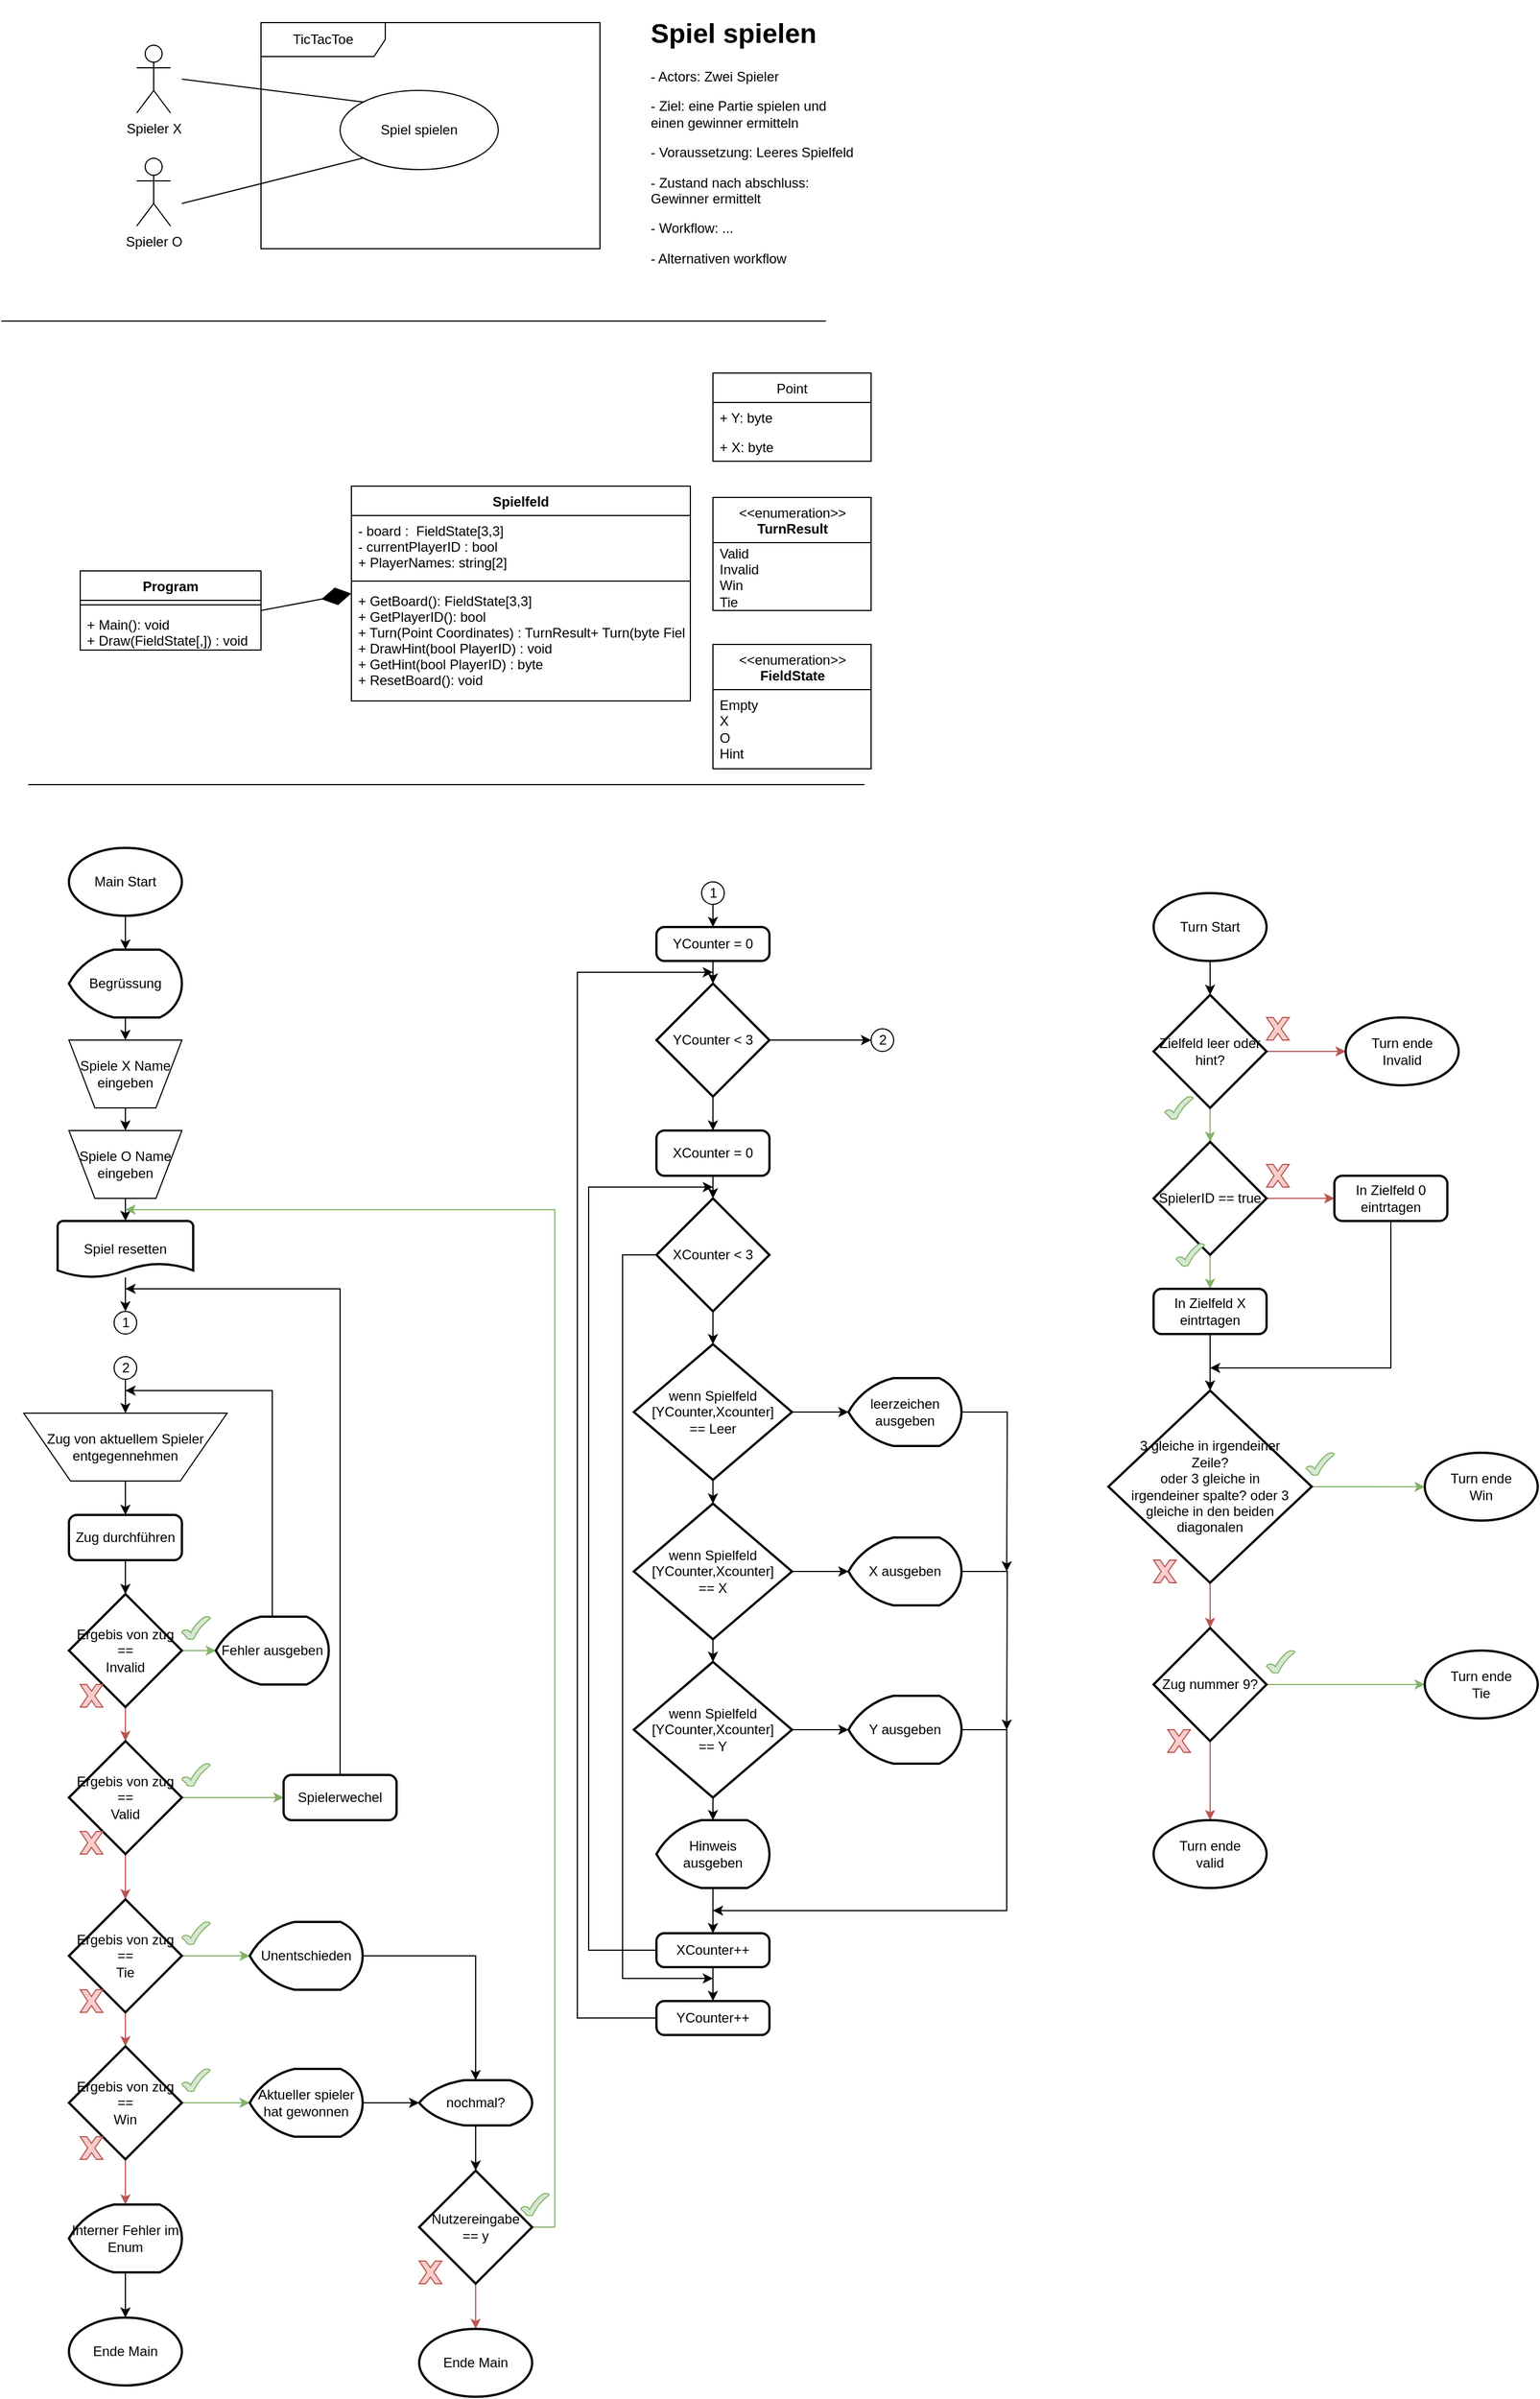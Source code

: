 <mxfile version="13.9.6"><diagram id="izTkv-uJZUSmQi6vygFq" name="Page-1"><mxGraphModel dx="1008" dy="560" grid="1" gridSize="10" guides="1" tooltips="1" connect="1" arrows="1" fold="1" page="1" pageScale="1" pageWidth="827" pageHeight="1169" math="0" shadow="0"><root><mxCell id="0"/><mxCell id="1" parent="0"/><mxCell id="5mMT7hr04_C-cQ3UeZFV-1" value="TicTacToe" style="shape=umlFrame;whiteSpace=wrap;html=1;width=110;height=30;" vertex="1" parent="1"><mxGeometry x="250" y="50" width="300" height="200" as="geometry"/></mxCell><mxCell id="5mMT7hr04_C-cQ3UeZFV-2" value="Spieler X" style="shape=umlActor;verticalLabelPosition=bottom;verticalAlign=top;html=1;" vertex="1" parent="1"><mxGeometry x="140" y="70" width="30" height="60" as="geometry"/></mxCell><mxCell id="5mMT7hr04_C-cQ3UeZFV-3" value="Spieler O" style="shape=umlActor;verticalLabelPosition=bottom;verticalAlign=top;html=1;" vertex="1" parent="1"><mxGeometry x="140" y="170" width="30" height="60" as="geometry"/></mxCell><mxCell id="5mMT7hr04_C-cQ3UeZFV-4" value="Spiel spielen" style="ellipse;whiteSpace=wrap;html=1;" vertex="1" parent="1"><mxGeometry x="320" y="110" width="140" height="70" as="geometry"/></mxCell><mxCell id="5mMT7hr04_C-cQ3UeZFV-5" value="" style="endArrow=none;html=1;entryX=0;entryY=0;entryDx=0;entryDy=0;" edge="1" parent="1" target="5mMT7hr04_C-cQ3UeZFV-4"><mxGeometry width="50" height="50" relative="1" as="geometry"><mxPoint x="180" y="100" as="sourcePoint"/><mxPoint x="410" y="330" as="targetPoint"/></mxGeometry></mxCell><mxCell id="5mMT7hr04_C-cQ3UeZFV-6" value="" style="endArrow=none;html=1;entryX=0;entryY=1;entryDx=0;entryDy=0;" edge="1" parent="1" target="5mMT7hr04_C-cQ3UeZFV-4"><mxGeometry width="50" height="50" relative="1" as="geometry"><mxPoint x="180" y="210" as="sourcePoint"/><mxPoint x="340.503" y="120.251" as="targetPoint"/></mxGeometry></mxCell><mxCell id="5mMT7hr04_C-cQ3UeZFV-7" value="&lt;h1&gt;Spiel spielen&lt;/h1&gt;&lt;p&gt;- Actors: Zwei Spieler&lt;/p&gt;&lt;p&gt;- Ziel: eine Partie spielen und einen gewinner ermitteln&lt;/p&gt;&lt;p&gt;- Voraussetzung: Leeres Spielfeld&lt;/p&gt;&lt;p&gt;- Zustand nach abschluss: Gewinner ermittelt&lt;/p&gt;&lt;p&gt;- Workflow: ...&lt;/p&gt;&lt;p&gt;- Alternativen workflow&lt;br&gt;&lt;/p&gt;" style="text;html=1;strokeColor=none;fillColor=none;spacing=5;spacingTop=-20;whiteSpace=wrap;overflow=hidden;rounded=0;" vertex="1" parent="1"><mxGeometry x="590" y="40" width="190" height="240" as="geometry"/></mxCell><mxCell id="5mMT7hr04_C-cQ3UeZFV-8" value="" style="line;strokeWidth=1;fillColor=none;align=left;verticalAlign=middle;spacingTop=-1;spacingLeft=3;spacingRight=3;rotatable=0;labelPosition=right;points=[];portConstraint=eastwest;" vertex="1" parent="1"><mxGeometry x="20" y="310" width="730" height="8" as="geometry"/></mxCell><mxCell id="5mMT7hr04_C-cQ3UeZFV-13" value="Spielfeld" style="swimlane;fontStyle=1;align=center;verticalAlign=top;childLayout=stackLayout;horizontal=1;startSize=26;horizontalStack=0;resizeParent=1;resizeParentMax=0;resizeLast=0;collapsible=1;marginBottom=0;" vertex="1" parent="1"><mxGeometry x="330" y="460" width="300" height="190" as="geometry"/></mxCell><mxCell id="5mMT7hr04_C-cQ3UeZFV-14" value="- board :  FieldState[3,3]&#xA;- currentPlayerID : bool&#xA;+ PlayerNames: string[2]&#xA;" style="text;strokeColor=none;fillColor=none;align=left;verticalAlign=top;spacingLeft=4;spacingRight=4;overflow=hidden;rotatable=0;points=[[0,0.5],[1,0.5]];portConstraint=eastwest;" vertex="1" parent="5mMT7hr04_C-cQ3UeZFV-13"><mxGeometry y="26" width="300" height="54" as="geometry"/></mxCell><mxCell id="5mMT7hr04_C-cQ3UeZFV-15" value="" style="line;strokeWidth=1;fillColor=none;align=left;verticalAlign=middle;spacingTop=-1;spacingLeft=3;spacingRight=3;rotatable=0;labelPosition=right;points=[];portConstraint=eastwest;" vertex="1" parent="5mMT7hr04_C-cQ3UeZFV-13"><mxGeometry y="80" width="300" height="8" as="geometry"/></mxCell><mxCell id="5mMT7hr04_C-cQ3UeZFV-16" value="+ GetBoard(): FieldState[3,3]&#xA;+ GetPlayerID(): bool&#xA;+ Turn(Point Coordinates) : TurnResult+ Turn(byte FieldNumber)  : TurnResult&#xA;+ DrawHint(bool PlayerID) : void&#xA;+ GetHint(bool PlayerID) : byte&#xA;+ ResetBoard(): void&#xA;" style="text;strokeColor=none;fillColor=none;align=left;verticalAlign=top;spacingLeft=4;spacingRight=4;overflow=hidden;rotatable=0;points=[[0,0.5],[1,0.5]];portConstraint=eastwest;" vertex="1" parent="5mMT7hr04_C-cQ3UeZFV-13"><mxGeometry y="88" width="300" height="102" as="geometry"/></mxCell><mxCell id="5mMT7hr04_C-cQ3UeZFV-17" value="Point" style="swimlane;fontStyle=0;childLayout=stackLayout;horizontal=1;startSize=26;fillColor=none;horizontalStack=0;resizeParent=1;resizeParentMax=0;resizeLast=0;collapsible=1;marginBottom=0;" vertex="1" parent="1"><mxGeometry x="650" y="360" width="140" height="78" as="geometry"/></mxCell><mxCell id="5mMT7hr04_C-cQ3UeZFV-18" value="+ Y: byte" style="text;strokeColor=none;fillColor=none;align=left;verticalAlign=top;spacingLeft=4;spacingRight=4;overflow=hidden;rotatable=0;points=[[0,0.5],[1,0.5]];portConstraint=eastwest;" vertex="1" parent="5mMT7hr04_C-cQ3UeZFV-17"><mxGeometry y="26" width="140" height="26" as="geometry"/></mxCell><mxCell id="5mMT7hr04_C-cQ3UeZFV-20" value="+ X: byte" style="text;strokeColor=none;fillColor=none;align=left;verticalAlign=top;spacingLeft=4;spacingRight=4;overflow=hidden;rotatable=0;points=[[0,0.5],[1,0.5]];portConstraint=eastwest;" vertex="1" parent="5mMT7hr04_C-cQ3UeZFV-17"><mxGeometry y="52" width="140" height="26" as="geometry"/></mxCell><mxCell id="5mMT7hr04_C-cQ3UeZFV-21" value="&amp;lt;&amp;lt;enumeration&amp;gt;&amp;gt;&lt;br&gt;&lt;b&gt;TurnResult&lt;/b&gt;" style="swimlane;fontStyle=0;align=center;verticalAlign=top;childLayout=stackLayout;horizontal=1;startSize=40;horizontalStack=0;resizeParent=1;resizeParentMax=0;resizeLast=0;collapsible=0;marginBottom=0;html=1;" vertex="1" parent="1"><mxGeometry x="650" y="470" width="140" height="100" as="geometry"/></mxCell><mxCell id="5mMT7hr04_C-cQ3UeZFV-22" value="&lt;div&gt;Valid&lt;/div&gt;&lt;div&gt;Invalid&lt;/div&gt;&lt;div&gt;Win&lt;br&gt;&lt;/div&gt;Tie" style="text;html=1;strokeColor=none;fillColor=none;align=left;verticalAlign=middle;spacingLeft=4;spacingRight=4;overflow=hidden;rotatable=0;points=[[0,0.5],[1,0.5]];portConstraint=eastwest;" vertex="1" parent="5mMT7hr04_C-cQ3UeZFV-21"><mxGeometry y="40" width="140" height="60" as="geometry"/></mxCell><mxCell id="5mMT7hr04_C-cQ3UeZFV-23" value="&amp;lt;&amp;lt;enumeration&amp;gt;&amp;gt;&lt;br&gt;&lt;b&gt;FieldState&lt;/b&gt;" style="swimlane;fontStyle=0;align=center;verticalAlign=top;childLayout=stackLayout;horizontal=1;startSize=40;horizontalStack=0;resizeParent=1;resizeParentMax=0;resizeLast=0;collapsible=0;marginBottom=0;html=1;" vertex="1" parent="1"><mxGeometry x="650" y="600" width="140" height="110" as="geometry"/></mxCell><mxCell id="5mMT7hr04_C-cQ3UeZFV-24" value="&lt;div&gt;Empty&lt;/div&gt;&lt;div&gt;X&lt;/div&gt;&lt;div&gt;O&lt;/div&gt;&lt;div&gt;Hint&lt;br&gt;&lt;/div&gt;" style="text;html=1;strokeColor=none;fillColor=none;align=left;verticalAlign=middle;spacingLeft=4;spacingRight=4;overflow=hidden;rotatable=0;points=[[0,0.5],[1,0.5]];portConstraint=eastwest;" vertex="1" parent="5mMT7hr04_C-cQ3UeZFV-23"><mxGeometry y="40" width="140" height="70" as="geometry"/></mxCell><mxCell id="5mMT7hr04_C-cQ3UeZFV-25" value="Program" style="swimlane;fontStyle=1;align=center;verticalAlign=top;childLayout=stackLayout;horizontal=1;startSize=26;horizontalStack=0;resizeParent=1;resizeParentMax=0;resizeLast=0;collapsible=1;marginBottom=0;" vertex="1" parent="1"><mxGeometry x="90" y="535" width="160" height="70" as="geometry"/></mxCell><mxCell id="5mMT7hr04_C-cQ3UeZFV-27" value="" style="line;strokeWidth=1;fillColor=none;align=left;verticalAlign=middle;spacingTop=-1;spacingLeft=3;spacingRight=3;rotatable=0;labelPosition=right;points=[];portConstraint=eastwest;" vertex="1" parent="5mMT7hr04_C-cQ3UeZFV-25"><mxGeometry y="26" width="160" height="8" as="geometry"/></mxCell><mxCell id="5mMT7hr04_C-cQ3UeZFV-28" value="+ Main(): void&#xA;+ Draw(FieldState[,]) : void &#xA;" style="text;strokeColor=none;fillColor=none;align=left;verticalAlign=top;spacingLeft=4;spacingRight=4;overflow=hidden;rotatable=0;points=[[0,0.5],[1,0.5]];portConstraint=eastwest;" vertex="1" parent="5mMT7hr04_C-cQ3UeZFV-25"><mxGeometry y="34" width="160" height="36" as="geometry"/></mxCell><mxCell id="5mMT7hr04_C-cQ3UeZFV-29" value="" style="endArrow=diamondThin;endFill=1;endSize=24;html=1;exitX=1;exitY=0.5;exitDx=0;exitDy=0;entryX=0;entryY=0.5;entryDx=0;entryDy=0;" edge="1" parent="1" source="5mMT7hr04_C-cQ3UeZFV-25" target="5mMT7hr04_C-cQ3UeZFV-13"><mxGeometry width="160" relative="1" as="geometry"><mxPoint x="160" y="628" as="sourcePoint"/><mxPoint x="320" y="628" as="targetPoint"/></mxGeometry></mxCell><mxCell id="5mMT7hr04_C-cQ3UeZFV-30" value="" style="line;strokeWidth=1;fillColor=none;align=left;verticalAlign=middle;spacingTop=-1;spacingLeft=3;spacingRight=3;rotatable=0;labelPosition=right;points=[];portConstraint=eastwest;" vertex="1" parent="1"><mxGeometry x="44" y="720" width="740" height="8" as="geometry"/></mxCell><mxCell id="5mMT7hr04_C-cQ3UeZFV-33" style="edgeStyle=orthogonalEdgeStyle;rounded=0;orthogonalLoop=1;jettySize=auto;html=1;exitX=0.5;exitY=1;exitDx=0;exitDy=0;exitPerimeter=0;entryX=0.5;entryY=0;entryDx=0;entryDy=0;entryPerimeter=0;" edge="1" parent="1" source="5mMT7hr04_C-cQ3UeZFV-31" target="5mMT7hr04_C-cQ3UeZFV-32"><mxGeometry relative="1" as="geometry"/></mxCell><mxCell id="5mMT7hr04_C-cQ3UeZFV-31" value="Main Start" style="strokeWidth=2;html=1;shape=mxgraph.flowchart.start_1;whiteSpace=wrap;" vertex="1" parent="1"><mxGeometry x="80" y="780" width="100" height="60" as="geometry"/></mxCell><mxCell id="5mMT7hr04_C-cQ3UeZFV-35" style="edgeStyle=orthogonalEdgeStyle;rounded=0;orthogonalLoop=1;jettySize=auto;html=1;exitX=0.5;exitY=1;exitDx=0;exitDy=0;exitPerimeter=0;entryX=0.5;entryY=0;entryDx=0;entryDy=0;" edge="1" parent="1" source="5mMT7hr04_C-cQ3UeZFV-32" target="5mMT7hr04_C-cQ3UeZFV-34"><mxGeometry relative="1" as="geometry"/></mxCell><mxCell id="5mMT7hr04_C-cQ3UeZFV-32" value="Begrüssung" style="strokeWidth=2;html=1;shape=mxgraph.flowchart.display;whiteSpace=wrap;" vertex="1" parent="1"><mxGeometry x="80" y="870" width="100" height="60" as="geometry"/></mxCell><mxCell id="5mMT7hr04_C-cQ3UeZFV-37" style="edgeStyle=orthogonalEdgeStyle;rounded=0;orthogonalLoop=1;jettySize=auto;html=1;exitX=0.5;exitY=1;exitDx=0;exitDy=0;entryX=0.5;entryY=0;entryDx=0;entryDy=0;" edge="1" parent="1" source="5mMT7hr04_C-cQ3UeZFV-34" target="5mMT7hr04_C-cQ3UeZFV-36"><mxGeometry relative="1" as="geometry"/></mxCell><mxCell id="5mMT7hr04_C-cQ3UeZFV-34" value="Spiele X Name eingeben" style="verticalLabelPosition=middle;verticalAlign=middle;html=1;shape=trapezoid;perimeter=trapezoidPerimeter;whiteSpace=wrap;size=0.23;arcSize=10;flipV=1;labelPosition=center;align=center;" vertex="1" parent="1"><mxGeometry x="80" y="950" width="100" height="60" as="geometry"/></mxCell><mxCell id="5mMT7hr04_C-cQ3UeZFV-39" style="edgeStyle=orthogonalEdgeStyle;rounded=0;orthogonalLoop=1;jettySize=auto;html=1;exitX=0.5;exitY=1;exitDx=0;exitDy=0;entryX=0.5;entryY=0;entryDx=0;entryDy=0;" edge="1" parent="1" source="5mMT7hr04_C-cQ3UeZFV-36" target="5mMT7hr04_C-cQ3UeZFV-40"><mxGeometry relative="1" as="geometry"><mxPoint x="130" y="1110" as="targetPoint"/></mxGeometry></mxCell><mxCell id="5mMT7hr04_C-cQ3UeZFV-36" value="Spiele O Name eingeben" style="verticalLabelPosition=middle;verticalAlign=middle;html=1;shape=trapezoid;perimeter=trapezoidPerimeter;whiteSpace=wrap;size=0.23;arcSize=10;flipV=1;labelPosition=center;align=center;" vertex="1" parent="1"><mxGeometry x="80" y="1030" width="100" height="60" as="geometry"/></mxCell><mxCell id="5mMT7hr04_C-cQ3UeZFV-44" style="edgeStyle=orthogonalEdgeStyle;rounded=0;orthogonalLoop=1;jettySize=auto;html=1;exitX=0.5;exitY=1;exitDx=0;exitDy=0;exitPerimeter=0;entryX=0.5;entryY=0;entryDx=0;entryDy=0;" edge="1" parent="1" target="5mMT7hr04_C-cQ3UeZFV-43"><mxGeometry relative="1" as="geometry"><mxPoint x="130" y="1250.0" as="sourcePoint"/></mxGeometry></mxCell><mxCell id="5mMT7hr04_C-cQ3UeZFV-41" style="edgeStyle=orthogonalEdgeStyle;rounded=0;orthogonalLoop=1;jettySize=auto;html=1;exitX=0.5;exitY=1;exitDx=0;exitDy=0;entryX=0.5;entryY=0;entryDx=0;entryDy=0;entryPerimeter=0;" edge="1" parent="1" source="5mMT7hr04_C-cQ3UeZFV-40"><mxGeometry relative="1" as="geometry"><mxPoint x="130" y="1190.0" as="targetPoint"/></mxGeometry></mxCell><mxCell id="5mMT7hr04_C-cQ3UeZFV-40" value="Spiel resetten" style="strokeWidth=2;html=1;shape=mxgraph.flowchart.document2;whiteSpace=wrap;size=0.25;" vertex="1" parent="1"><mxGeometry x="70" y="1110" width="120" height="50" as="geometry"/></mxCell><mxCell id="5mMT7hr04_C-cQ3UeZFV-47" style="edgeStyle=orthogonalEdgeStyle;rounded=0;orthogonalLoop=1;jettySize=auto;html=1;exitX=0.5;exitY=1;exitDx=0;exitDy=0;entryX=0.5;entryY=0;entryDx=0;entryDy=0;" edge="1" parent="1" source="5mMT7hr04_C-cQ3UeZFV-43" target="5mMT7hr04_C-cQ3UeZFV-46"><mxGeometry relative="1" as="geometry"/></mxCell><mxCell id="5mMT7hr04_C-cQ3UeZFV-43" value="Zug von aktuellem Spieler entgegennehmen" style="verticalLabelPosition=middle;verticalAlign=middle;html=1;shape=trapezoid;perimeter=trapezoidPerimeter;whiteSpace=wrap;size=0.23;arcSize=10;flipV=1;labelPosition=center;align=center;" vertex="1" parent="1"><mxGeometry x="40" y="1280" width="180" height="60" as="geometry"/></mxCell><mxCell id="5mMT7hr04_C-cQ3UeZFV-49" style="edgeStyle=orthogonalEdgeStyle;rounded=0;orthogonalLoop=1;jettySize=auto;html=1;exitX=0.5;exitY=1;exitDx=0;exitDy=0;entryX=0.5;entryY=0;entryDx=0;entryDy=0;entryPerimeter=0;" edge="1" parent="1" source="5mMT7hr04_C-cQ3UeZFV-46" target="5mMT7hr04_C-cQ3UeZFV-48"><mxGeometry relative="1" as="geometry"/></mxCell><mxCell id="5mMT7hr04_C-cQ3UeZFV-46" value="Zug durchführen" style="rounded=1;whiteSpace=wrap;html=1;absoluteArcSize=1;arcSize=14;strokeWidth=2;" vertex="1" parent="1"><mxGeometry x="80" y="1370" width="100" height="40" as="geometry"/></mxCell><mxCell id="5mMT7hr04_C-cQ3UeZFV-62" style="edgeStyle=orthogonalEdgeStyle;rounded=0;orthogonalLoop=1;jettySize=auto;html=1;exitX=0.5;exitY=1;exitDx=0;exitDy=0;exitPerimeter=0;entryX=0.5;entryY=0;entryDx=0;entryDy=0;entryPerimeter=0;fillColor=#f8cecc;strokeColor=#b85450;" edge="1" parent="1" source="5mMT7hr04_C-cQ3UeZFV-48"><mxGeometry relative="1" as="geometry"><mxPoint x="130.0" y="1570.0" as="targetPoint"/></mxGeometry></mxCell><mxCell id="5mMT7hr04_C-cQ3UeZFV-80" style="edgeStyle=orthogonalEdgeStyle;rounded=0;orthogonalLoop=1;jettySize=auto;html=1;exitX=1;exitY=0.5;exitDx=0;exitDy=0;exitPerimeter=0;entryX=0;entryY=0.5;entryDx=0;entryDy=0;entryPerimeter=0;fillColor=#d5e8d4;strokeColor=#82b366;" edge="1" parent="1" source="5mMT7hr04_C-cQ3UeZFV-48" target="5mMT7hr04_C-cQ3UeZFV-65"><mxGeometry relative="1" as="geometry"/></mxCell><mxCell id="5mMT7hr04_C-cQ3UeZFV-48" value="&lt;div&gt;Ergebis von zug ==&lt;/div&gt;&lt;div&gt;Invalid&lt;br&gt;&lt;/div&gt;" style="strokeWidth=2;html=1;shape=mxgraph.flowchart.decision;whiteSpace=wrap;" vertex="1" parent="1"><mxGeometry x="80" y="1440" width="100" height="100" as="geometry"/></mxCell><mxCell id="5mMT7hr04_C-cQ3UeZFV-82" style="edgeStyle=orthogonalEdgeStyle;rounded=0;orthogonalLoop=1;jettySize=auto;html=1;exitX=1;exitY=0.5;exitDx=0;exitDy=0;exitPerimeter=0;entryX=0;entryY=0.5;entryDx=0;entryDy=0;fillColor=#d5e8d4;strokeColor=#82b366;" edge="1" parent="1" source="5mMT7hr04_C-cQ3UeZFV-50" target="5mMT7hr04_C-cQ3UeZFV-63"><mxGeometry relative="1" as="geometry"/></mxCell><mxCell id="5mMT7hr04_C-cQ3UeZFV-84" style="edgeStyle=orthogonalEdgeStyle;rounded=0;orthogonalLoop=1;jettySize=auto;html=1;exitX=0.5;exitY=1;exitDx=0;exitDy=0;exitPerimeter=0;entryX=0.5;entryY=0;entryDx=0;entryDy=0;entryPerimeter=0;fillColor=#f8cecc;strokeColor=#b85450;" edge="1" parent="1" source="5mMT7hr04_C-cQ3UeZFV-50" target="5mMT7hr04_C-cQ3UeZFV-51"><mxGeometry relative="1" as="geometry"/></mxCell><mxCell id="5mMT7hr04_C-cQ3UeZFV-50" value="&lt;div&gt;Ergebis von zug ==&lt;/div&gt;Valid" style="strokeWidth=2;html=1;shape=mxgraph.flowchart.decision;whiteSpace=wrap;" vertex="1" parent="1"><mxGeometry x="80" y="1570" width="100" height="100" as="geometry"/></mxCell><mxCell id="5mMT7hr04_C-cQ3UeZFV-85" style="edgeStyle=orthogonalEdgeStyle;rounded=0;orthogonalLoop=1;jettySize=auto;html=1;exitX=0.5;exitY=1;exitDx=0;exitDy=0;exitPerimeter=0;entryX=0.5;entryY=0;entryDx=0;entryDy=0;entryPerimeter=0;fillColor=#f8cecc;strokeColor=#b85450;" edge="1" parent="1" source="5mMT7hr04_C-cQ3UeZFV-51" target="5mMT7hr04_C-cQ3UeZFV-55"><mxGeometry relative="1" as="geometry"/></mxCell><mxCell id="5mMT7hr04_C-cQ3UeZFV-90" style="edgeStyle=orthogonalEdgeStyle;rounded=0;orthogonalLoop=1;jettySize=auto;html=1;exitX=1;exitY=0.5;exitDx=0;exitDy=0;exitPerimeter=0;entryX=0;entryY=0.5;entryDx=0;entryDy=0;entryPerimeter=0;fillColor=#d5e8d4;strokeColor=#82b366;" edge="1" parent="1" source="5mMT7hr04_C-cQ3UeZFV-51" target="5mMT7hr04_C-cQ3UeZFV-71"><mxGeometry relative="1" as="geometry"/></mxCell><mxCell id="5mMT7hr04_C-cQ3UeZFV-51" value="&lt;div&gt;Ergebis von zug ==&lt;/div&gt;Tie" style="strokeWidth=2;html=1;shape=mxgraph.flowchart.decision;whiteSpace=wrap;" vertex="1" parent="1"><mxGeometry x="80" y="1710" width="100" height="100" as="geometry"/></mxCell><mxCell id="5mMT7hr04_C-cQ3UeZFV-92" style="edgeStyle=orthogonalEdgeStyle;rounded=0;orthogonalLoop=1;jettySize=auto;html=1;exitX=1;exitY=0.5;exitDx=0;exitDy=0;exitPerimeter=0;entryX=0;entryY=0.5;entryDx=0;entryDy=0;entryPerimeter=0;fillColor=#d5e8d4;strokeColor=#82b366;" edge="1" parent="1" source="5mMT7hr04_C-cQ3UeZFV-55" target="5mMT7hr04_C-cQ3UeZFV-72"><mxGeometry relative="1" as="geometry"/></mxCell><mxCell id="5mMT7hr04_C-cQ3UeZFV-96" style="edgeStyle=orthogonalEdgeStyle;rounded=0;orthogonalLoop=1;jettySize=auto;html=1;exitX=0.5;exitY=1;exitDx=0;exitDy=0;exitPerimeter=0;entryX=0.5;entryY=0;entryDx=0;entryDy=0;entryPerimeter=0;fillColor=#f8cecc;strokeColor=#b85450;" edge="1" parent="1" source="5mMT7hr04_C-cQ3UeZFV-55" target="5mMT7hr04_C-cQ3UeZFV-95"><mxGeometry relative="1" as="geometry"/></mxCell><mxCell id="5mMT7hr04_C-cQ3UeZFV-55" value="&lt;div&gt;Ergebis von zug ==&lt;/div&gt;Win" style="strokeWidth=2;html=1;shape=mxgraph.flowchart.decision;whiteSpace=wrap;" vertex="1" parent="1"><mxGeometry x="80" y="1840" width="100" height="100" as="geometry"/></mxCell><mxCell id="5mMT7hr04_C-cQ3UeZFV-57" value="Ende Main" style="strokeWidth=2;html=1;shape=mxgraph.flowchart.start_1;whiteSpace=wrap;" vertex="1" parent="1"><mxGeometry x="80" y="2080" width="100" height="60" as="geometry"/></mxCell><mxCell id="5mMT7hr04_C-cQ3UeZFV-83" style="edgeStyle=orthogonalEdgeStyle;rounded=0;orthogonalLoop=1;jettySize=auto;html=1;exitX=0.5;exitY=0;exitDx=0;exitDy=0;" edge="1" parent="1" source="5mMT7hr04_C-cQ3UeZFV-63"><mxGeometry relative="1" as="geometry"><mxPoint x="130" y="1170" as="targetPoint"/><Array as="points"><mxPoint x="320" y="1170"/></Array></mxGeometry></mxCell><mxCell id="5mMT7hr04_C-cQ3UeZFV-63" value="Spielerwechel" style="rounded=1;whiteSpace=wrap;html=1;absoluteArcSize=1;arcSize=14;strokeWidth=2;" vertex="1" parent="1"><mxGeometry x="270" y="1600" width="100" height="40" as="geometry"/></mxCell><mxCell id="5mMT7hr04_C-cQ3UeZFV-81" style="edgeStyle=orthogonalEdgeStyle;rounded=0;orthogonalLoop=1;jettySize=auto;html=1;exitX=0.5;exitY=0;exitDx=0;exitDy=0;exitPerimeter=0;" edge="1" parent="1" source="5mMT7hr04_C-cQ3UeZFV-65"><mxGeometry relative="1" as="geometry"><mxPoint x="130" y="1260" as="targetPoint"/><Array as="points"><mxPoint x="260" y="1350"/><mxPoint x="260" y="1350"/></Array></mxGeometry></mxCell><mxCell id="5mMT7hr04_C-cQ3UeZFV-65" value="Fehler ausgeben" style="strokeWidth=2;html=1;shape=mxgraph.flowchart.display;whiteSpace=wrap;" vertex="1" parent="1"><mxGeometry x="210" y="1460" width="100" height="60" as="geometry"/></mxCell><mxCell id="5mMT7hr04_C-cQ3UeZFV-87" style="edgeStyle=orthogonalEdgeStyle;rounded=0;orthogonalLoop=1;jettySize=auto;html=1;exitX=0.5;exitY=1;exitDx=0;exitDy=0;exitPerimeter=0;entryX=0.5;entryY=0;entryDx=0;entryDy=0;entryPerimeter=0;" edge="1" parent="1" source="5mMT7hr04_C-cQ3UeZFV-68" target="5mMT7hr04_C-cQ3UeZFV-73"><mxGeometry relative="1" as="geometry"/></mxCell><mxCell id="5mMT7hr04_C-cQ3UeZFV-68" value="nochmal?" style="strokeWidth=2;html=1;shape=mxgraph.flowchart.display;whiteSpace=wrap;" vertex="1" parent="1"><mxGeometry x="390" y="1870" width="100" height="40" as="geometry"/></mxCell><mxCell id="5mMT7hr04_C-cQ3UeZFV-91" style="edgeStyle=orthogonalEdgeStyle;rounded=0;orthogonalLoop=1;jettySize=auto;html=1;exitX=1;exitY=0.5;exitDx=0;exitDy=0;exitPerimeter=0;entryX=0.5;entryY=0;entryDx=0;entryDy=0;entryPerimeter=0;" edge="1" parent="1" source="5mMT7hr04_C-cQ3UeZFV-71" target="5mMT7hr04_C-cQ3UeZFV-68"><mxGeometry relative="1" as="geometry"/></mxCell><mxCell id="5mMT7hr04_C-cQ3UeZFV-71" value="Unentschieden" style="strokeWidth=2;html=1;shape=mxgraph.flowchart.display;whiteSpace=wrap;" vertex="1" parent="1"><mxGeometry x="240" y="1730" width="100" height="60" as="geometry"/></mxCell><mxCell id="5mMT7hr04_C-cQ3UeZFV-94" style="edgeStyle=orthogonalEdgeStyle;rounded=0;orthogonalLoop=1;jettySize=auto;html=1;exitX=1;exitY=0.5;exitDx=0;exitDy=0;exitPerimeter=0;entryX=0;entryY=0.5;entryDx=0;entryDy=0;entryPerimeter=0;" edge="1" parent="1" source="5mMT7hr04_C-cQ3UeZFV-72" target="5mMT7hr04_C-cQ3UeZFV-68"><mxGeometry relative="1" as="geometry"/></mxCell><mxCell id="5mMT7hr04_C-cQ3UeZFV-72" value="Aktueller spieler hat gewonnen" style="strokeWidth=2;html=1;shape=mxgraph.flowchart.display;whiteSpace=wrap;" vertex="1" parent="1"><mxGeometry x="240" y="1860" width="100" height="60" as="geometry"/></mxCell><mxCell id="5mMT7hr04_C-cQ3UeZFV-88" style="edgeStyle=orthogonalEdgeStyle;rounded=0;orthogonalLoop=1;jettySize=auto;html=1;exitX=0.5;exitY=1;exitDx=0;exitDy=0;exitPerimeter=0;entryX=0.5;entryY=0;entryDx=0;entryDy=0;entryPerimeter=0;fillColor=#f8cecc;strokeColor=#b85450;" edge="1" parent="1" source="5mMT7hr04_C-cQ3UeZFV-73" target="5mMT7hr04_C-cQ3UeZFV-76"><mxGeometry relative="1" as="geometry"/></mxCell><mxCell id="5mMT7hr04_C-cQ3UeZFV-89" style="edgeStyle=orthogonalEdgeStyle;rounded=0;orthogonalLoop=1;jettySize=auto;html=1;exitX=1;exitY=0.5;exitDx=0;exitDy=0;exitPerimeter=0;fillColor=#d5e8d4;strokeColor=#82b366;" edge="1" parent="1" source="5mMT7hr04_C-cQ3UeZFV-73"><mxGeometry relative="1" as="geometry"><mxPoint x="130" y="1100" as="targetPoint"/><Array as="points"><mxPoint x="510" y="2000"/><mxPoint x="510" y="1100"/></Array></mxGeometry></mxCell><mxCell id="5mMT7hr04_C-cQ3UeZFV-73" value="&lt;div&gt;Nutzereingabe&lt;/div&gt;&lt;div&gt; == y&lt;/div&gt;" style="strokeWidth=2;html=1;shape=mxgraph.flowchart.decision;whiteSpace=wrap;" vertex="1" parent="1"><mxGeometry x="390" y="1950" width="100" height="100" as="geometry"/></mxCell><mxCell id="5mMT7hr04_C-cQ3UeZFV-76" value="Ende Main" style="strokeWidth=2;html=1;shape=mxgraph.flowchart.start_1;whiteSpace=wrap;" vertex="1" parent="1"><mxGeometry x="390" y="2090" width="100" height="60" as="geometry"/></mxCell><mxCell id="5mMT7hr04_C-cQ3UeZFV-97" style="edgeStyle=orthogonalEdgeStyle;rounded=0;orthogonalLoop=1;jettySize=auto;html=1;exitX=0.5;exitY=1;exitDx=0;exitDy=0;exitPerimeter=0;entryX=0.5;entryY=0;entryDx=0;entryDy=0;entryPerimeter=0;" edge="1" parent="1" source="5mMT7hr04_C-cQ3UeZFV-95" target="5mMT7hr04_C-cQ3UeZFV-57"><mxGeometry relative="1" as="geometry"/></mxCell><mxCell id="5mMT7hr04_C-cQ3UeZFV-95" value="Interner Fehler im Enum" style="strokeWidth=2;html=1;shape=mxgraph.flowchart.display;whiteSpace=wrap;" vertex="1" parent="1"><mxGeometry x="80" y="1980" width="100" height="60" as="geometry"/></mxCell><mxCell id="5mMT7hr04_C-cQ3UeZFV-98" value="" style="verticalLabelPosition=bottom;verticalAlign=top;html=1;shape=mxgraph.basic.tick;fillColor=#d5e8d4;strokeColor=#82b366;" vertex="1" parent="1"><mxGeometry x="180" y="1460" width="25" height="20" as="geometry"/></mxCell><mxCell id="5mMT7hr04_C-cQ3UeZFV-100" value="" style="verticalLabelPosition=bottom;verticalAlign=top;html=1;shape=mxgraph.basic.tick;fillColor=#d5e8d4;strokeColor=#82b366;" vertex="1" parent="1"><mxGeometry x="180" y="1460" width="25" height="20" as="geometry"/></mxCell><mxCell id="5mMT7hr04_C-cQ3UeZFV-101" value="" style="verticalLabelPosition=bottom;verticalAlign=top;html=1;shape=mxgraph.basic.x;fillColor=#f8cecc;strokeColor=#b85450;" vertex="1" parent="1"><mxGeometry x="90" y="1520" width="20" height="20" as="geometry"/></mxCell><mxCell id="5mMT7hr04_C-cQ3UeZFV-103" value="" style="verticalLabelPosition=bottom;verticalAlign=top;html=1;shape=mxgraph.basic.tick;fillColor=#d5e8d4;strokeColor=#82b366;" vertex="1" parent="1"><mxGeometry x="180" y="1590" width="25" height="20" as="geometry"/></mxCell><mxCell id="5mMT7hr04_C-cQ3UeZFV-104" value="" style="verticalLabelPosition=bottom;verticalAlign=top;html=1;shape=mxgraph.basic.x;fillColor=#f8cecc;strokeColor=#b85450;" vertex="1" parent="1"><mxGeometry x="90" y="1650" width="20" height="20" as="geometry"/></mxCell><mxCell id="5mMT7hr04_C-cQ3UeZFV-105" value="" style="verticalLabelPosition=bottom;verticalAlign=top;html=1;shape=mxgraph.basic.tick;fillColor=#d5e8d4;strokeColor=#82b366;" vertex="1" parent="1"><mxGeometry x="180" y="1730" width="25" height="20" as="geometry"/></mxCell><mxCell id="5mMT7hr04_C-cQ3UeZFV-106" value="" style="verticalLabelPosition=bottom;verticalAlign=top;html=1;shape=mxgraph.basic.x;fillColor=#f8cecc;strokeColor=#b85450;" vertex="1" parent="1"><mxGeometry x="90" y="1790" width="20" height="20" as="geometry"/></mxCell><mxCell id="5mMT7hr04_C-cQ3UeZFV-107" value="" style="verticalLabelPosition=bottom;verticalAlign=top;html=1;shape=mxgraph.basic.tick;fillColor=#d5e8d4;strokeColor=#82b366;" vertex="1" parent="1"><mxGeometry x="180" y="1860" width="25" height="20" as="geometry"/></mxCell><mxCell id="5mMT7hr04_C-cQ3UeZFV-108" value="" style="verticalLabelPosition=bottom;verticalAlign=top;html=1;shape=mxgraph.basic.x;fillColor=#f8cecc;strokeColor=#b85450;" vertex="1" parent="1"><mxGeometry x="90" y="1920" width="20" height="20" as="geometry"/></mxCell><mxCell id="5mMT7hr04_C-cQ3UeZFV-109" value="" style="verticalLabelPosition=bottom;verticalAlign=top;html=1;shape=mxgraph.basic.tick;fillColor=#d5e8d4;strokeColor=#82b366;" vertex="1" parent="1"><mxGeometry x="480" y="1970" width="25" height="20" as="geometry"/></mxCell><mxCell id="5mMT7hr04_C-cQ3UeZFV-110" value="" style="verticalLabelPosition=bottom;verticalAlign=top;html=1;shape=mxgraph.basic.x;fillColor=#f8cecc;strokeColor=#b85450;" vertex="1" parent="1"><mxGeometry x="390" y="2030" width="20" height="20" as="geometry"/></mxCell><mxCell id="5mMT7hr04_C-cQ3UeZFV-117" value="1" style="verticalLabelPosition=middle;verticalAlign=middle;html=1;shape=mxgraph.flowchart.on-page_reference;labelPosition=center;align=center;" vertex="1" parent="1"><mxGeometry x="120" y="1190" width="20" height="20" as="geometry"/></mxCell><mxCell id="5mMT7hr04_C-cQ3UeZFV-126" style="edgeStyle=orthogonalEdgeStyle;rounded=0;orthogonalLoop=1;jettySize=auto;html=1;exitX=0.5;exitY=1;exitDx=0;exitDy=0;exitPerimeter=0;entryX=0.5;entryY=0;entryDx=0;entryDy=0;" edge="1" parent="1" source="5mMT7hr04_C-cQ3UeZFV-118" target="5mMT7hr04_C-cQ3UeZFV-123"><mxGeometry relative="1" as="geometry"/></mxCell><mxCell id="5mMT7hr04_C-cQ3UeZFV-118" value="1" style="verticalLabelPosition=middle;verticalAlign=middle;html=1;shape=mxgraph.flowchart.on-page_reference;labelPosition=center;align=center;" vertex="1" parent="1"><mxGeometry x="640" y="810" width="20" height="20" as="geometry"/></mxCell><mxCell id="5mMT7hr04_C-cQ3UeZFV-119" value="2" style="verticalLabelPosition=middle;verticalAlign=middle;html=1;shape=mxgraph.flowchart.on-page_reference;labelPosition=center;align=center;" vertex="1" parent="1"><mxGeometry x="120" y="1230" width="20" height="20" as="geometry"/></mxCell><mxCell id="5mMT7hr04_C-cQ3UeZFV-120" value="2" style="verticalLabelPosition=middle;verticalAlign=middle;html=1;shape=mxgraph.flowchart.on-page_reference;labelPosition=center;align=center;" vertex="1" parent="1"><mxGeometry x="790" y="940" width="20" height="20" as="geometry"/></mxCell><mxCell id="5mMT7hr04_C-cQ3UeZFV-127" style="edgeStyle=orthogonalEdgeStyle;rounded=0;orthogonalLoop=1;jettySize=auto;html=1;exitX=0.5;exitY=1;exitDx=0;exitDy=0;entryX=0.5;entryY=0;entryDx=0;entryDy=0;entryPerimeter=0;" edge="1" parent="1" source="5mMT7hr04_C-cQ3UeZFV-123" target="5mMT7hr04_C-cQ3UeZFV-124"><mxGeometry relative="1" as="geometry"/></mxCell><mxCell id="5mMT7hr04_C-cQ3UeZFV-123" value="YCounter = 0" style="rounded=1;whiteSpace=wrap;html=1;absoluteArcSize=1;arcSize=14;strokeWidth=2;" vertex="1" parent="1"><mxGeometry x="600" y="850" width="100" height="30" as="geometry"/></mxCell><mxCell id="5mMT7hr04_C-cQ3UeZFV-131" style="edgeStyle=orthogonalEdgeStyle;rounded=0;orthogonalLoop=1;jettySize=auto;html=1;exitX=1;exitY=0.5;exitDx=0;exitDy=0;exitPerimeter=0;entryX=0;entryY=0.5;entryDx=0;entryDy=0;entryPerimeter=0;" edge="1" parent="1" source="5mMT7hr04_C-cQ3UeZFV-124" target="5mMT7hr04_C-cQ3UeZFV-120"><mxGeometry relative="1" as="geometry"/></mxCell><mxCell id="5mMT7hr04_C-cQ3UeZFV-136" style="edgeStyle=orthogonalEdgeStyle;rounded=0;orthogonalLoop=1;jettySize=auto;html=1;exitX=0.5;exitY=1;exitDx=0;exitDy=0;exitPerimeter=0;entryX=0.5;entryY=0;entryDx=0;entryDy=0;" edge="1" parent="1" source="5mMT7hr04_C-cQ3UeZFV-124" target="5mMT7hr04_C-cQ3UeZFV-132"><mxGeometry relative="1" as="geometry"/></mxCell><mxCell id="5mMT7hr04_C-cQ3UeZFV-124" value="YCounter &amp;lt; 3" style="strokeWidth=2;html=1;shape=mxgraph.flowchart.decision;whiteSpace=wrap;" vertex="1" parent="1"><mxGeometry x="600" y="900" width="100" height="100" as="geometry"/></mxCell><mxCell id="5mMT7hr04_C-cQ3UeZFV-159" style="edgeStyle=orthogonalEdgeStyle;rounded=0;orthogonalLoop=1;jettySize=auto;html=1;exitX=0;exitY=0.5;exitDx=0;exitDy=0;" edge="1" parent="1" source="5mMT7hr04_C-cQ3UeZFV-125"><mxGeometry relative="1" as="geometry"><mxPoint x="650" y="890" as="targetPoint"/><Array as="points"><mxPoint x="530" y="1815"/><mxPoint x="530" y="890"/></Array></mxGeometry></mxCell><mxCell id="5mMT7hr04_C-cQ3UeZFV-125" value="YCounter++" style="rounded=1;whiteSpace=wrap;html=1;absoluteArcSize=1;arcSize=14;strokeWidth=2;" vertex="1" parent="1"><mxGeometry x="600" y="1800" width="100" height="30" as="geometry"/></mxCell><mxCell id="5mMT7hr04_C-cQ3UeZFV-137" style="edgeStyle=orthogonalEdgeStyle;rounded=0;orthogonalLoop=1;jettySize=auto;html=1;exitX=0.5;exitY=1;exitDx=0;exitDy=0;entryX=0.5;entryY=0;entryDx=0;entryDy=0;entryPerimeter=0;" edge="1" parent="1" source="5mMT7hr04_C-cQ3UeZFV-132" target="5mMT7hr04_C-cQ3UeZFV-133"><mxGeometry relative="1" as="geometry"/></mxCell><mxCell id="5mMT7hr04_C-cQ3UeZFV-132" value="XCounter = 0" style="rounded=1;whiteSpace=wrap;html=1;absoluteArcSize=1;arcSize=14;strokeWidth=2;" vertex="1" parent="1"><mxGeometry x="600" y="1030" width="100" height="40" as="geometry"/></mxCell><mxCell id="5mMT7hr04_C-cQ3UeZFV-138" style="edgeStyle=orthogonalEdgeStyle;rounded=0;orthogonalLoop=1;jettySize=auto;html=1;exitX=0;exitY=0.5;exitDx=0;exitDy=0;exitPerimeter=0;" edge="1" parent="1" source="5mMT7hr04_C-cQ3UeZFV-133"><mxGeometry relative="1" as="geometry"><mxPoint x="650" y="1780" as="targetPoint"/><Array as="points"><mxPoint x="570" y="1140"/><mxPoint x="570" y="1780"/></Array></mxGeometry></mxCell><mxCell id="5mMT7hr04_C-cQ3UeZFV-144" style="edgeStyle=orthogonalEdgeStyle;rounded=0;orthogonalLoop=1;jettySize=auto;html=1;exitX=0.5;exitY=1;exitDx=0;exitDy=0;exitPerimeter=0;entryX=0.5;entryY=0;entryDx=0;entryDy=0;entryPerimeter=0;" edge="1" parent="1" source="5mMT7hr04_C-cQ3UeZFV-133" target="5mMT7hr04_C-cQ3UeZFV-141"><mxGeometry relative="1" as="geometry"/></mxCell><mxCell id="5mMT7hr04_C-cQ3UeZFV-133" value="XCounter &amp;lt; 3" style="strokeWidth=2;html=1;shape=mxgraph.flowchart.decision;whiteSpace=wrap;" vertex="1" parent="1"><mxGeometry x="600" y="1090" width="100" height="100" as="geometry"/></mxCell><mxCell id="5mMT7hr04_C-cQ3UeZFV-140" style="edgeStyle=orthogonalEdgeStyle;rounded=0;orthogonalLoop=1;jettySize=auto;html=1;exitX=0.5;exitY=1;exitDx=0;exitDy=0;entryX=0.5;entryY=0;entryDx=0;entryDy=0;" edge="1" parent="1" source="5mMT7hr04_C-cQ3UeZFV-135" target="5mMT7hr04_C-cQ3UeZFV-125"><mxGeometry relative="1" as="geometry"/></mxCell><mxCell id="5mMT7hr04_C-cQ3UeZFV-160" style="edgeStyle=orthogonalEdgeStyle;rounded=0;orthogonalLoop=1;jettySize=auto;html=1;exitX=0;exitY=0.5;exitDx=0;exitDy=0;" edge="1" parent="1" source="5mMT7hr04_C-cQ3UeZFV-135"><mxGeometry relative="1" as="geometry"><mxPoint x="650" y="1080" as="targetPoint"/><Array as="points"><mxPoint x="540" y="1755"/><mxPoint x="540" y="1080"/></Array></mxGeometry></mxCell><mxCell id="5mMT7hr04_C-cQ3UeZFV-135" value="XCounter++" style="rounded=1;whiteSpace=wrap;html=1;absoluteArcSize=1;arcSize=14;strokeWidth=2;" vertex="1" parent="1"><mxGeometry x="600" y="1740" width="100" height="30" as="geometry"/></mxCell><mxCell id="5mMT7hr04_C-cQ3UeZFV-145" style="edgeStyle=orthogonalEdgeStyle;rounded=0;orthogonalLoop=1;jettySize=auto;html=1;exitX=0.5;exitY=1;exitDx=0;exitDy=0;exitPerimeter=0;entryX=0.5;entryY=0;entryDx=0;entryDy=0;entryPerimeter=0;" edge="1" parent="1" source="5mMT7hr04_C-cQ3UeZFV-141" target="5mMT7hr04_C-cQ3UeZFV-142"><mxGeometry relative="1" as="geometry"/></mxCell><mxCell id="5mMT7hr04_C-cQ3UeZFV-148" style="edgeStyle=orthogonalEdgeStyle;rounded=0;orthogonalLoop=1;jettySize=auto;html=1;exitX=1;exitY=0.5;exitDx=0;exitDy=0;exitPerimeter=0;entryX=0;entryY=0.5;entryDx=0;entryDy=0;entryPerimeter=0;" edge="1" parent="1" source="5mMT7hr04_C-cQ3UeZFV-141" target="5mMT7hr04_C-cQ3UeZFV-147"><mxGeometry relative="1" as="geometry"/></mxCell><mxCell id="5mMT7hr04_C-cQ3UeZFV-141" value="&lt;div&gt;wenn Spielfeld&lt;/div&gt;&lt;div&gt;[YCounter,Xcounter]&lt;/div&gt;&lt;div&gt;== Leer&lt;/div&gt;" style="strokeWidth=2;html=1;shape=mxgraph.flowchart.decision;whiteSpace=wrap;" vertex="1" parent="1"><mxGeometry x="580" y="1219" width="140" height="120" as="geometry"/></mxCell><mxCell id="5mMT7hr04_C-cQ3UeZFV-146" style="edgeStyle=orthogonalEdgeStyle;rounded=0;orthogonalLoop=1;jettySize=auto;html=1;exitX=0.5;exitY=1;exitDx=0;exitDy=0;exitPerimeter=0;entryX=0.5;entryY=0;entryDx=0;entryDy=0;entryPerimeter=0;" edge="1" parent="1" source="5mMT7hr04_C-cQ3UeZFV-142" target="5mMT7hr04_C-cQ3UeZFV-143"><mxGeometry relative="1" as="geometry"/></mxCell><mxCell id="5mMT7hr04_C-cQ3UeZFV-150" style="edgeStyle=orthogonalEdgeStyle;rounded=0;orthogonalLoop=1;jettySize=auto;html=1;exitX=1;exitY=0.5;exitDx=0;exitDy=0;exitPerimeter=0;entryX=0;entryY=0.5;entryDx=0;entryDy=0;entryPerimeter=0;" edge="1" parent="1" source="5mMT7hr04_C-cQ3UeZFV-142" target="5mMT7hr04_C-cQ3UeZFV-149"><mxGeometry relative="1" as="geometry"/></mxCell><mxCell id="5mMT7hr04_C-cQ3UeZFV-142" value="&lt;div&gt;wenn Spielfeld&lt;/div&gt;&lt;div&gt;[YCounter,Xcounter]&lt;/div&gt;&lt;div&gt;== X&lt;/div&gt;" style="strokeWidth=2;html=1;shape=mxgraph.flowchart.decision;whiteSpace=wrap;" vertex="1" parent="1"><mxGeometry x="580" y="1360" width="140" height="120" as="geometry"/></mxCell><mxCell id="5mMT7hr04_C-cQ3UeZFV-152" style="edgeStyle=orthogonalEdgeStyle;rounded=0;orthogonalLoop=1;jettySize=auto;html=1;exitX=1;exitY=0.5;exitDx=0;exitDy=0;exitPerimeter=0;entryX=0;entryY=0.5;entryDx=0;entryDy=0;entryPerimeter=0;" edge="1" parent="1" source="5mMT7hr04_C-cQ3UeZFV-143" target="5mMT7hr04_C-cQ3UeZFV-151"><mxGeometry relative="1" as="geometry"/></mxCell><mxCell id="5mMT7hr04_C-cQ3UeZFV-154" style="edgeStyle=orthogonalEdgeStyle;rounded=0;orthogonalLoop=1;jettySize=auto;html=1;exitX=0.5;exitY=1;exitDx=0;exitDy=0;exitPerimeter=0;entryX=0.5;entryY=0;entryDx=0;entryDy=0;entryPerimeter=0;" edge="1" parent="1" source="5mMT7hr04_C-cQ3UeZFV-143" target="5mMT7hr04_C-cQ3UeZFV-153"><mxGeometry relative="1" as="geometry"/></mxCell><mxCell id="5mMT7hr04_C-cQ3UeZFV-143" value="&lt;div&gt;wenn Spielfeld&lt;/div&gt;&lt;div&gt;[YCounter,Xcounter]&lt;/div&gt;&lt;div&gt;== Y&lt;br&gt;&lt;/div&gt;" style="strokeWidth=2;html=1;shape=mxgraph.flowchart.decision;whiteSpace=wrap;" vertex="1" parent="1"><mxGeometry x="580" y="1500" width="140" height="120" as="geometry"/></mxCell><mxCell id="5mMT7hr04_C-cQ3UeZFV-158" style="edgeStyle=orthogonalEdgeStyle;rounded=0;orthogonalLoop=1;jettySize=auto;html=1;exitX=1;exitY=0.5;exitDx=0;exitDy=0;exitPerimeter=0;" edge="1" parent="1" source="5mMT7hr04_C-cQ3UeZFV-147"><mxGeometry relative="1" as="geometry"><mxPoint x="910" y="1420" as="targetPoint"/></mxGeometry></mxCell><mxCell id="5mMT7hr04_C-cQ3UeZFV-147" value="leerzeichen ausgeben" style="strokeWidth=2;html=1;shape=mxgraph.flowchart.display;whiteSpace=wrap;" vertex="1" parent="1"><mxGeometry x="770" y="1249" width="100" height="60" as="geometry"/></mxCell><mxCell id="5mMT7hr04_C-cQ3UeZFV-157" style="edgeStyle=orthogonalEdgeStyle;rounded=0;orthogonalLoop=1;jettySize=auto;html=1;exitX=1;exitY=0.5;exitDx=0;exitDy=0;exitPerimeter=0;" edge="1" parent="1" source="5mMT7hr04_C-cQ3UeZFV-149"><mxGeometry relative="1" as="geometry"><mxPoint x="910" y="1560" as="targetPoint"/></mxGeometry></mxCell><mxCell id="5mMT7hr04_C-cQ3UeZFV-149" value="X ausgeben" style="strokeWidth=2;html=1;shape=mxgraph.flowchart.display;whiteSpace=wrap;" vertex="1" parent="1"><mxGeometry x="770" y="1390" width="100" height="60" as="geometry"/></mxCell><mxCell id="5mMT7hr04_C-cQ3UeZFV-156" style="edgeStyle=orthogonalEdgeStyle;rounded=0;orthogonalLoop=1;jettySize=auto;html=1;exitX=1;exitY=0.5;exitDx=0;exitDy=0;exitPerimeter=0;" edge="1" parent="1" source="5mMT7hr04_C-cQ3UeZFV-151"><mxGeometry relative="1" as="geometry"><mxPoint x="650" y="1720" as="targetPoint"/><Array as="points"><mxPoint x="910" y="1560"/><mxPoint x="910" y="1720"/></Array></mxGeometry></mxCell><mxCell id="5mMT7hr04_C-cQ3UeZFV-151" value="Y ausgeben" style="strokeWidth=2;html=1;shape=mxgraph.flowchart.display;whiteSpace=wrap;" vertex="1" parent="1"><mxGeometry x="770" y="1530" width="100" height="60" as="geometry"/></mxCell><mxCell id="5mMT7hr04_C-cQ3UeZFV-155" style="edgeStyle=orthogonalEdgeStyle;rounded=0;orthogonalLoop=1;jettySize=auto;html=1;exitX=0.5;exitY=1;exitDx=0;exitDy=0;exitPerimeter=0;entryX=0.5;entryY=0;entryDx=0;entryDy=0;" edge="1" parent="1" source="5mMT7hr04_C-cQ3UeZFV-153" target="5mMT7hr04_C-cQ3UeZFV-135"><mxGeometry relative="1" as="geometry"/></mxCell><mxCell id="5mMT7hr04_C-cQ3UeZFV-153" value="Hinweis ausgeben" style="strokeWidth=2;html=1;shape=mxgraph.flowchart.display;whiteSpace=wrap;" vertex="1" parent="1"><mxGeometry x="600" y="1640" width="100" height="60" as="geometry"/></mxCell><mxCell id="5mMT7hr04_C-cQ3UeZFV-165" style="edgeStyle=orthogonalEdgeStyle;rounded=0;orthogonalLoop=1;jettySize=auto;html=1;exitX=0.5;exitY=1;exitDx=0;exitDy=0;exitPerimeter=0;entryX=0.5;entryY=0;entryDx=0;entryDy=0;entryPerimeter=0;" edge="1" parent="1" source="5mMT7hr04_C-cQ3UeZFV-161" target="5mMT7hr04_C-cQ3UeZFV-162"><mxGeometry relative="1" as="geometry"/></mxCell><mxCell id="5mMT7hr04_C-cQ3UeZFV-161" value="Turn Start" style="strokeWidth=2;html=1;shape=mxgraph.flowchart.start_1;whiteSpace=wrap;" vertex="1" parent="1"><mxGeometry x="1040" y="820" width="100" height="60" as="geometry"/></mxCell><mxCell id="5mMT7hr04_C-cQ3UeZFV-164" style="edgeStyle=orthogonalEdgeStyle;rounded=0;orthogonalLoop=1;jettySize=auto;html=1;exitX=1;exitY=0.5;exitDx=0;exitDy=0;exitPerimeter=0;entryX=0;entryY=0.5;entryDx=0;entryDy=0;entryPerimeter=0;fillColor=#f8cecc;strokeColor=#b85450;" edge="1" parent="1" source="5mMT7hr04_C-cQ3UeZFV-162" target="5mMT7hr04_C-cQ3UeZFV-163"><mxGeometry relative="1" as="geometry"/></mxCell><mxCell id="5mMT7hr04_C-cQ3UeZFV-168" style="edgeStyle=orthogonalEdgeStyle;rounded=0;orthogonalLoop=1;jettySize=auto;html=1;exitX=0.5;exitY=1;exitDx=0;exitDy=0;exitPerimeter=0;entryX=0.5;entryY=0;entryDx=0;entryDy=0;entryPerimeter=0;fillColor=#d5e8d4;strokeColor=#82b366;" edge="1" parent="1" source="5mMT7hr04_C-cQ3UeZFV-162" target="5mMT7hr04_C-cQ3UeZFV-167"><mxGeometry relative="1" as="geometry"/></mxCell><mxCell id="5mMT7hr04_C-cQ3UeZFV-162" value="Zielfeld leer oder hint?" style="strokeWidth=2;html=1;shape=mxgraph.flowchart.decision;whiteSpace=wrap;" vertex="1" parent="1"><mxGeometry x="1040" y="910" width="100" height="100" as="geometry"/></mxCell><mxCell id="5mMT7hr04_C-cQ3UeZFV-163" value="&lt;div&gt;Turn ende&lt;/div&gt;Invalid" style="strokeWidth=2;html=1;shape=mxgraph.flowchart.start_1;whiteSpace=wrap;" vertex="1" parent="1"><mxGeometry x="1210" y="930" width="100" height="60" as="geometry"/></mxCell><mxCell id="5mMT7hr04_C-cQ3UeZFV-171" style="edgeStyle=orthogonalEdgeStyle;rounded=0;orthogonalLoop=1;jettySize=auto;html=1;exitX=1;exitY=0.5;exitDx=0;exitDy=0;exitPerimeter=0;entryX=0;entryY=0.5;entryDx=0;entryDy=0;fillColor=#f8cecc;strokeColor=#b85450;" edge="1" parent="1" source="5mMT7hr04_C-cQ3UeZFV-167" target="5mMT7hr04_C-cQ3UeZFV-170"><mxGeometry relative="1" as="geometry"/></mxCell><mxCell id="5mMT7hr04_C-cQ3UeZFV-172" style="edgeStyle=orthogonalEdgeStyle;rounded=0;orthogonalLoop=1;jettySize=auto;html=1;exitX=0.5;exitY=1;exitDx=0;exitDy=0;exitPerimeter=0;entryX=0.5;entryY=0;entryDx=0;entryDy=0;fillColor=#d5e8d4;strokeColor=#82b366;" edge="1" parent="1" source="5mMT7hr04_C-cQ3UeZFV-167" target="5mMT7hr04_C-cQ3UeZFV-169"><mxGeometry relative="1" as="geometry"/></mxCell><mxCell id="5mMT7hr04_C-cQ3UeZFV-167" value="SpielerID == true" style="strokeWidth=2;html=1;shape=mxgraph.flowchart.decision;whiteSpace=wrap;" vertex="1" parent="1"><mxGeometry x="1040" y="1040" width="100" height="100" as="geometry"/></mxCell><mxCell id="5mMT7hr04_C-cQ3UeZFV-174" style="edgeStyle=orthogonalEdgeStyle;rounded=0;orthogonalLoop=1;jettySize=auto;html=1;exitX=0.5;exitY=1;exitDx=0;exitDy=0;entryX=0.5;entryY=0;entryDx=0;entryDy=0;entryPerimeter=0;" edge="1" parent="1" source="5mMT7hr04_C-cQ3UeZFV-169" target="5mMT7hr04_C-cQ3UeZFV-173"><mxGeometry relative="1" as="geometry"/></mxCell><mxCell id="5mMT7hr04_C-cQ3UeZFV-169" value="In Zielfeld X eintrtagen" style="rounded=1;whiteSpace=wrap;html=1;absoluteArcSize=1;arcSize=14;strokeWidth=2;" vertex="1" parent="1"><mxGeometry x="1040" y="1170" width="100" height="40" as="geometry"/></mxCell><mxCell id="5mMT7hr04_C-cQ3UeZFV-175" style="edgeStyle=orthogonalEdgeStyle;rounded=0;orthogonalLoop=1;jettySize=auto;html=1;exitX=0.5;exitY=1;exitDx=0;exitDy=0;" edge="1" parent="1" source="5mMT7hr04_C-cQ3UeZFV-170"><mxGeometry relative="1" as="geometry"><mxPoint x="1090" y="1240.0" as="targetPoint"/><Array as="points"><mxPoint x="1250" y="1240"/></Array></mxGeometry></mxCell><mxCell id="5mMT7hr04_C-cQ3UeZFV-170" value="In Zielfeld 0 eintrtagen" style="rounded=1;whiteSpace=wrap;html=1;absoluteArcSize=1;arcSize=14;strokeWidth=2;" vertex="1" parent="1"><mxGeometry x="1200" y="1070" width="100" height="40" as="geometry"/></mxCell><mxCell id="5mMT7hr04_C-cQ3UeZFV-176" style="edgeStyle=orthogonalEdgeStyle;rounded=0;orthogonalLoop=1;jettySize=auto;html=1;exitX=1;exitY=0.5;exitDx=0;exitDy=0;exitPerimeter=0;fillColor=#d5e8d4;strokeColor=#82b366;" edge="1" parent="1" source="5mMT7hr04_C-cQ3UeZFV-173"><mxGeometry relative="1" as="geometry"><mxPoint x="1280" y="1345.167" as="targetPoint"/></mxGeometry></mxCell><mxCell id="5mMT7hr04_C-cQ3UeZFV-179" style="edgeStyle=orthogonalEdgeStyle;rounded=0;orthogonalLoop=1;jettySize=auto;html=1;exitX=0.5;exitY=1;exitDx=0;exitDy=0;exitPerimeter=0;entryX=0.5;entryY=0;entryDx=0;entryDy=0;entryPerimeter=0;fillColor=#f8cecc;strokeColor=#b85450;" edge="1" parent="1" source="5mMT7hr04_C-cQ3UeZFV-173" target="5mMT7hr04_C-cQ3UeZFV-178"><mxGeometry relative="1" as="geometry"/></mxCell><mxCell id="5mMT7hr04_C-cQ3UeZFV-173" value="&lt;div&gt;3 gleiche in irgendeiner Zeile?&lt;/div&gt;&lt;div&gt;oder 3 gleiche in irgendeiner spalte? oder 3 gleiche in den beiden diagonalen&lt;br&gt;&lt;/div&gt;" style="strokeWidth=2;html=1;shape=mxgraph.flowchart.decision;whiteSpace=wrap;spacingLeft=15;spacingRight=15;" vertex="1" parent="1"><mxGeometry x="1000" y="1260" width="180" height="170" as="geometry"/></mxCell><mxCell id="5mMT7hr04_C-cQ3UeZFV-177" value="&lt;div&gt;Turn ende&lt;/div&gt;&lt;div&gt;Win&lt;br&gt;&lt;/div&gt;" style="strokeWidth=2;html=1;shape=mxgraph.flowchart.start_1;whiteSpace=wrap;" vertex="1" parent="1"><mxGeometry x="1280" y="1315" width="100" height="60" as="geometry"/></mxCell><mxCell id="5mMT7hr04_C-cQ3UeZFV-181" style="edgeStyle=orthogonalEdgeStyle;rounded=0;orthogonalLoop=1;jettySize=auto;html=1;exitX=1;exitY=0.5;exitDx=0;exitDy=0;exitPerimeter=0;entryX=0;entryY=0.5;entryDx=0;entryDy=0;entryPerimeter=0;fillColor=#d5e8d4;strokeColor=#82b366;" edge="1" parent="1" source="5mMT7hr04_C-cQ3UeZFV-178" target="5mMT7hr04_C-cQ3UeZFV-180"><mxGeometry relative="1" as="geometry"/></mxCell><mxCell id="5mMT7hr04_C-cQ3UeZFV-183" style="edgeStyle=orthogonalEdgeStyle;rounded=0;orthogonalLoop=1;jettySize=auto;html=1;exitX=0.5;exitY=1;exitDx=0;exitDy=0;exitPerimeter=0;entryX=0.5;entryY=0;entryDx=0;entryDy=0;entryPerimeter=0;fillColor=#f8cecc;strokeColor=#b85450;" edge="1" parent="1" source="5mMT7hr04_C-cQ3UeZFV-178" target="5mMT7hr04_C-cQ3UeZFV-182"><mxGeometry relative="1" as="geometry"/></mxCell><mxCell id="5mMT7hr04_C-cQ3UeZFV-178" value="Zug nummer 9?" style="strokeWidth=2;html=1;shape=mxgraph.flowchart.decision;whiteSpace=wrap;" vertex="1" parent="1"><mxGeometry x="1040" y="1470" width="100" height="100" as="geometry"/></mxCell><mxCell id="5mMT7hr04_C-cQ3UeZFV-180" value="&lt;div&gt;Turn ende&lt;/div&gt;&lt;div&gt;Tie&lt;br&gt;&lt;/div&gt;" style="strokeWidth=2;html=1;shape=mxgraph.flowchart.start_1;whiteSpace=wrap;" vertex="1" parent="1"><mxGeometry x="1280" y="1490" width="100" height="60" as="geometry"/></mxCell><mxCell id="5mMT7hr04_C-cQ3UeZFV-182" value="&lt;div&gt;Turn ende&lt;/div&gt;&lt;div&gt;valid&lt;br&gt;&lt;/div&gt;" style="strokeWidth=2;html=1;shape=mxgraph.flowchart.start_1;whiteSpace=wrap;" vertex="1" parent="1"><mxGeometry x="1040" y="1640" width="100" height="60" as="geometry"/></mxCell><mxCell id="5mMT7hr04_C-cQ3UeZFV-184" value="" style="verticalLabelPosition=bottom;verticalAlign=top;html=1;shape=mxgraph.basic.x;fillColor=#f8cecc;strokeColor=#b85450;" vertex="1" parent="1"><mxGeometry x="1140" y="930" width="20" height="20" as="geometry"/></mxCell><mxCell id="5mMT7hr04_C-cQ3UeZFV-185" value="" style="verticalLabelPosition=bottom;verticalAlign=top;html=1;shape=mxgraph.basic.x;fillColor=#f8cecc;strokeColor=#b85450;" vertex="1" parent="1"><mxGeometry x="1140" y="1060" width="20" height="20" as="geometry"/></mxCell><mxCell id="5mMT7hr04_C-cQ3UeZFV-186" value="" style="verticalLabelPosition=bottom;verticalAlign=top;html=1;shape=mxgraph.basic.tick;fillColor=#d5e8d4;strokeColor=#82b366;" vertex="1" parent="1"><mxGeometry x="1050" y="1000" width="25" height="20" as="geometry"/></mxCell><mxCell id="5mMT7hr04_C-cQ3UeZFV-187" value="" style="verticalLabelPosition=bottom;verticalAlign=top;html=1;shape=mxgraph.basic.tick;fillColor=#d5e8d4;strokeColor=#82b366;" vertex="1" parent="1"><mxGeometry x="1060" y="1130" width="25" height="20" as="geometry"/></mxCell><mxCell id="5mMT7hr04_C-cQ3UeZFV-188" value="" style="verticalLabelPosition=bottom;verticalAlign=top;html=1;shape=mxgraph.basic.x;fillColor=#f8cecc;strokeColor=#b85450;" vertex="1" parent="1"><mxGeometry x="1040" y="1410" width="20" height="20" as="geometry"/></mxCell><mxCell id="5mMT7hr04_C-cQ3UeZFV-189" value="" style="verticalLabelPosition=bottom;verticalAlign=top;html=1;shape=mxgraph.basic.tick;fillColor=#d5e8d4;strokeColor=#82b366;" vertex="1" parent="1"><mxGeometry x="1175" y="1315" width="25" height="20" as="geometry"/></mxCell><mxCell id="5mMT7hr04_C-cQ3UeZFV-190" value="" style="verticalLabelPosition=bottom;verticalAlign=top;html=1;shape=mxgraph.basic.tick;fillColor=#d5e8d4;strokeColor=#82b366;" vertex="1" parent="1"><mxGeometry x="1140" y="1490" width="25" height="20" as="geometry"/></mxCell><mxCell id="5mMT7hr04_C-cQ3UeZFV-192" value="" style="verticalLabelPosition=bottom;verticalAlign=top;html=1;shape=mxgraph.basic.x;fillColor=#f8cecc;strokeColor=#b85450;" vertex="1" parent="1"><mxGeometry x="1052.5" y="1560" width="20" height="20" as="geometry"/></mxCell></root></mxGraphModel></diagram></mxfile>